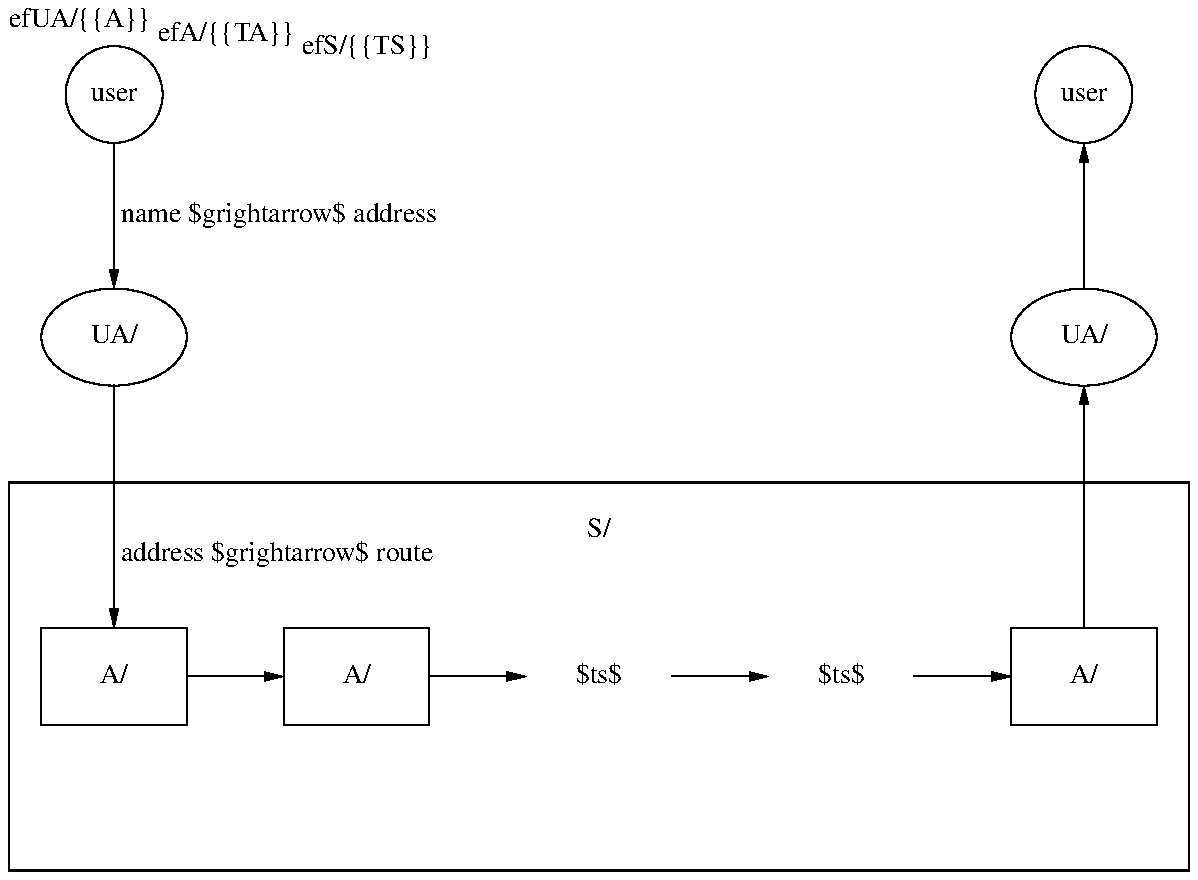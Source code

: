 \def\UA/{{\sf UA}}
\def\MTA/{{\sf MTA}}
\def\MTS/{{\sf MTS}}
.PS 5.9i
## figure 2
U1:	circle "user"
C1:	ellipse "\UA/" with .n at (U1.s.x, U1.s.y-3*lineht/2)
B1:	box "\MTA/" with .n at (C1.s.x, C1.s.y-5*lineht/2)
B8:	box "\MTA/" with .w at (B1.e.x+linewid, B1.e.y)
B2:	box invis "$\ldots$" with .w at (B8.e.x+linewid, B1.e.y)
B9:	box invis "$\ldots$" with .w at (B2.e.x+linewid, B1.e.y)
B3:	box "\MTA/" with .w at (B9.e.x+linewid, B1.e.y)
C2:	ellipse "\UA/" with .s at (B3.n.x, C1.s.y)
U2:	circle "user" with .s at (C2.n.x, U1.s.y)
##
	arrow from U1.s to C1.n
	arrow from C1.s to B1.n
	arrow from B1.e to B8.w
	arrow from B8.e to B2.w
	arrow from B2.e to B9.w
	arrow from B9.e to B3.w
	arrow from B3.n to C2.s
	arrow from C2.n to U2.s
##
B4:	box width B3.e.x+linewid/3-(B1.w.x-linewid/3) \
	    height 4*boxht \
	    with .c at B2.c
	move to (B4.n.x, B4.n.y-lineht/2); "\MTS/"
##
	move to (U1.s.x, (U1.s.y+C1.n.y)/2); \
	    "\ name $\longrightarrow$ address" ljust
	move to (B1.n.x, (B1.n.y+B4.n.y)/2); \
		"\ address $\longrightarrow$ route" ljust
##
.PE
